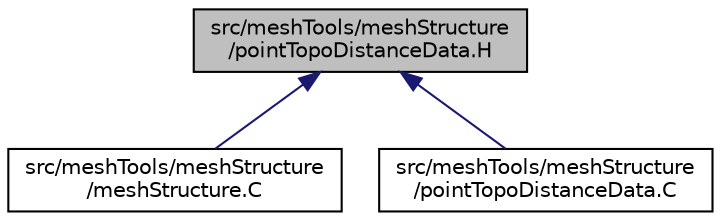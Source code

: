 digraph "src/meshTools/meshStructure/pointTopoDistanceData.H"
{
  bgcolor="transparent";
  edge [fontname="Helvetica",fontsize="10",labelfontname="Helvetica",labelfontsize="10"];
  node [fontname="Helvetica",fontsize="10",shape=record];
  Node236 [label="src/meshTools/meshStructure\l/pointTopoDistanceData.H",height=0.2,width=0.4,color="black", fillcolor="grey75", style="filled", fontcolor="black"];
  Node236 -> Node237 [dir="back",color="midnightblue",fontsize="10",style="solid",fontname="Helvetica"];
  Node237 [label="src/meshTools/meshStructure\l/meshStructure.C",height=0.2,width=0.4,color="black",URL="$a08327.html"];
  Node236 -> Node238 [dir="back",color="midnightblue",fontsize="10",style="solid",fontname="Helvetica"];
  Node238 [label="src/meshTools/meshStructure\l/pointTopoDistanceData.C",height=0.2,width=0.4,color="black",URL="$a08336.html"];
}
